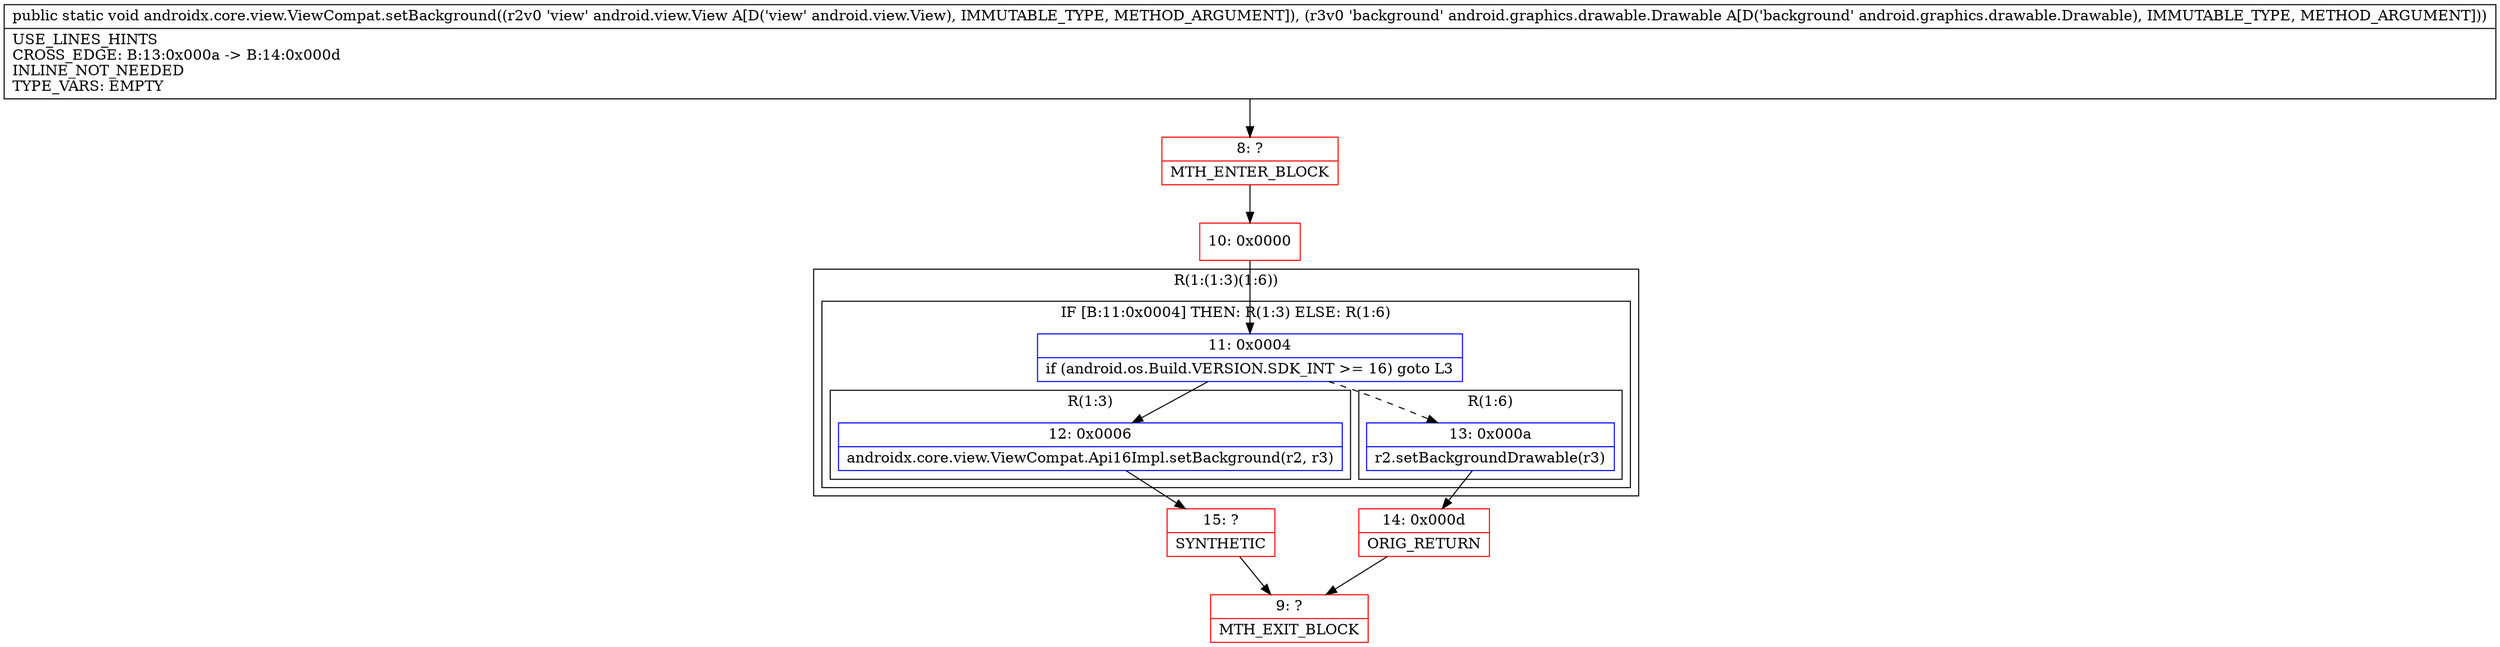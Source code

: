 digraph "CFG forandroidx.core.view.ViewCompat.setBackground(Landroid\/view\/View;Landroid\/graphics\/drawable\/Drawable;)V" {
subgraph cluster_Region_1779301127 {
label = "R(1:(1:3)(1:6))";
node [shape=record,color=blue];
subgraph cluster_IfRegion_976454054 {
label = "IF [B:11:0x0004] THEN: R(1:3) ELSE: R(1:6)";
node [shape=record,color=blue];
Node_11 [shape=record,label="{11\:\ 0x0004|if (android.os.Build.VERSION.SDK_INT \>= 16) goto L3\l}"];
subgraph cluster_Region_1152888871 {
label = "R(1:3)";
node [shape=record,color=blue];
Node_12 [shape=record,label="{12\:\ 0x0006|androidx.core.view.ViewCompat.Api16Impl.setBackground(r2, r3)\l}"];
}
subgraph cluster_Region_311508817 {
label = "R(1:6)";
node [shape=record,color=blue];
Node_13 [shape=record,label="{13\:\ 0x000a|r2.setBackgroundDrawable(r3)\l}"];
}
}
}
Node_8 [shape=record,color=red,label="{8\:\ ?|MTH_ENTER_BLOCK\l}"];
Node_10 [shape=record,color=red,label="{10\:\ 0x0000}"];
Node_15 [shape=record,color=red,label="{15\:\ ?|SYNTHETIC\l}"];
Node_9 [shape=record,color=red,label="{9\:\ ?|MTH_EXIT_BLOCK\l}"];
Node_14 [shape=record,color=red,label="{14\:\ 0x000d|ORIG_RETURN\l}"];
MethodNode[shape=record,label="{public static void androidx.core.view.ViewCompat.setBackground((r2v0 'view' android.view.View A[D('view' android.view.View), IMMUTABLE_TYPE, METHOD_ARGUMENT]), (r3v0 'background' android.graphics.drawable.Drawable A[D('background' android.graphics.drawable.Drawable), IMMUTABLE_TYPE, METHOD_ARGUMENT]))  | USE_LINES_HINTS\lCROSS_EDGE: B:13:0x000a \-\> B:14:0x000d\lINLINE_NOT_NEEDED\lTYPE_VARS: EMPTY\l}"];
MethodNode -> Node_8;Node_11 -> Node_12;
Node_11 -> Node_13[style=dashed];
Node_12 -> Node_15;
Node_13 -> Node_14;
Node_8 -> Node_10;
Node_10 -> Node_11;
Node_15 -> Node_9;
Node_14 -> Node_9;
}

